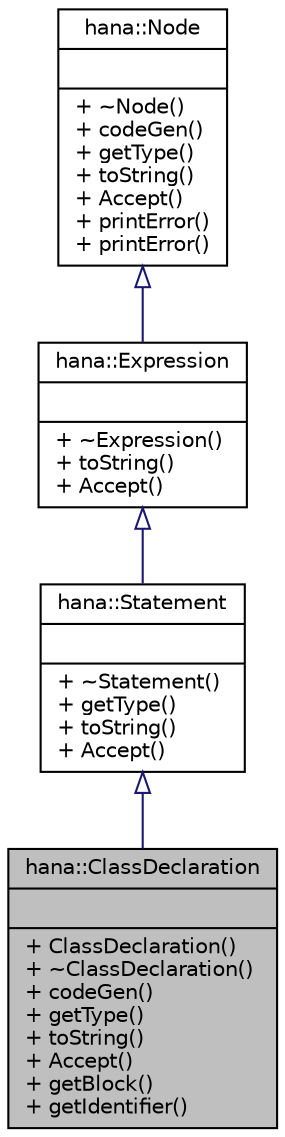 digraph "hana::ClassDeclaration"
{
 // LATEX_PDF_SIZE
  edge [fontname="Helvetica",fontsize="10",labelfontname="Helvetica",labelfontsize="10"];
  node [fontname="Helvetica",fontsize="10",shape=record];
  Node1 [label="{hana::ClassDeclaration\n||+ ClassDeclaration()\l+ ~ClassDeclaration()\l+ codeGen()\l+ getType()\l+ toString()\l+ Accept()\l+ getBlock()\l+ getIdentifier()\l}",height=0.2,width=0.4,color="black", fillcolor="grey75", style="filled", fontcolor="black",tooltip=" "];
  Node2 -> Node1 [dir="back",color="midnightblue",fontsize="10",style="solid",arrowtail="onormal",fontname="Helvetica"];
  Node2 [label="{hana::Statement\n||+ ~Statement()\l+ getType()\l+ toString()\l+ Accept()\l}",height=0.2,width=0.4,color="black", fillcolor="white", style="filled",URL="$classhana_1_1_statement.html",tooltip=" "];
  Node3 -> Node2 [dir="back",color="midnightblue",fontsize="10",style="solid",arrowtail="onormal",fontname="Helvetica"];
  Node3 [label="{hana::Expression\n||+ ~Expression()\l+ toString()\l+ Accept()\l}",height=0.2,width=0.4,color="black", fillcolor="white", style="filled",URL="$classhana_1_1_expression.html",tooltip=" "];
  Node4 -> Node3 [dir="back",color="midnightblue",fontsize="10",style="solid",arrowtail="onormal",fontname="Helvetica"];
  Node4 [label="{hana::Node\n||+ ~Node()\l+ codeGen()\l+ getType()\l+ toString()\l+ Accept()\l+ printError()\l+ printError()\l}",height=0.2,width=0.4,color="black", fillcolor="white", style="filled",URL="$classhana_1_1_node.html",tooltip=" "];
}
